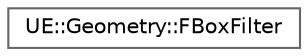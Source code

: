 digraph "Graphical Class Hierarchy"
{
 // INTERACTIVE_SVG=YES
 // LATEX_PDF_SIZE
  bgcolor="transparent";
  edge [fontname=Helvetica,fontsize=10,labelfontname=Helvetica,labelfontsize=10];
  node [fontname=Helvetica,fontsize=10,shape=box,height=0.2,width=0.4];
  rankdir="LR";
  Node0 [id="Node000000",label="UE::Geometry::FBoxFilter",height=0.2,width=0.4,color="grey40", fillcolor="white", style="filled",URL="$d4/d74/classUE_1_1Geometry_1_1FBoxFilter.html",tooltip=" "];
}
